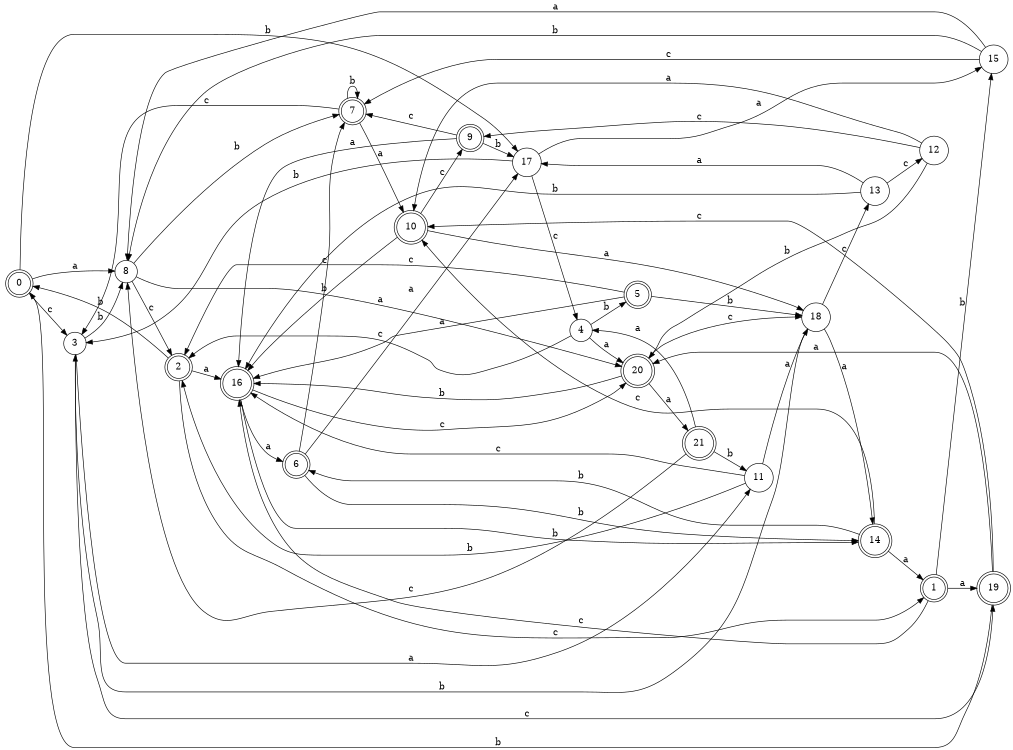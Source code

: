 digraph n18_3 {
__start0 [label="" shape="none"];

rankdir=LR;
size="8,5";

s0 [style="rounded,filled", color="black", fillcolor="white" shape="doublecircle", label="0"];
s1 [style="rounded,filled", color="black", fillcolor="white" shape="doublecircle", label="1"];
s2 [style="rounded,filled", color="black", fillcolor="white" shape="doublecircle", label="2"];
s3 [style="filled", color="black", fillcolor="white" shape="circle", label="3"];
s4 [style="filled", color="black", fillcolor="white" shape="circle", label="4"];
s5 [style="rounded,filled", color="black", fillcolor="white" shape="doublecircle", label="5"];
s6 [style="rounded,filled", color="black", fillcolor="white" shape="doublecircle", label="6"];
s7 [style="rounded,filled", color="black", fillcolor="white" shape="doublecircle", label="7"];
s8 [style="filled", color="black", fillcolor="white" shape="circle", label="8"];
s9 [style="rounded,filled", color="black", fillcolor="white" shape="doublecircle", label="9"];
s10 [style="rounded,filled", color="black", fillcolor="white" shape="doublecircle", label="10"];
s11 [style="filled", color="black", fillcolor="white" shape="circle", label="11"];
s12 [style="filled", color="black", fillcolor="white" shape="circle", label="12"];
s13 [style="filled", color="black", fillcolor="white" shape="circle", label="13"];
s14 [style="rounded,filled", color="black", fillcolor="white" shape="doublecircle", label="14"];
s15 [style="filled", color="black", fillcolor="white" shape="circle", label="15"];
s16 [style="rounded,filled", color="black", fillcolor="white" shape="doublecircle", label="16"];
s17 [style="filled", color="black", fillcolor="white" shape="circle", label="17"];
s18 [style="filled", color="black", fillcolor="white" shape="circle", label="18"];
s19 [style="rounded,filled", color="black", fillcolor="white" shape="doublecircle", label="19"];
s20 [style="rounded,filled", color="black", fillcolor="white" shape="doublecircle", label="20"];
s21 [style="rounded,filled", color="black", fillcolor="white" shape="doublecircle", label="21"];
s0 -> s8 [label="a"];
s0 -> s17 [label="b"];
s0 -> s3 [label="c"];
s1 -> s19 [label="a"];
s1 -> s15 [label="b"];
s1 -> s16 [label="c"];
s2 -> s16 [label="a"];
s2 -> s0 [label="b"];
s2 -> s1 [label="c"];
s3 -> s11 [label="a"];
s3 -> s8 [label="b"];
s3 -> s19 [label="c"];
s4 -> s20 [label="a"];
s4 -> s5 [label="b"];
s4 -> s2 [label="c"];
s5 -> s16 [label="a"];
s5 -> s18 [label="b"];
s5 -> s2 [label="c"];
s6 -> s17 [label="a"];
s6 -> s14 [label="b"];
s6 -> s7 [label="c"];
s7 -> s10 [label="a"];
s7 -> s7 [label="b"];
s7 -> s3 [label="c"];
s8 -> s20 [label="a"];
s8 -> s7 [label="b"];
s8 -> s2 [label="c"];
s9 -> s16 [label="a"];
s9 -> s17 [label="b"];
s9 -> s7 [label="c"];
s10 -> s18 [label="a"];
s10 -> s16 [label="b"];
s10 -> s9 [label="c"];
s11 -> s18 [label="a"];
s11 -> s2 [label="b"];
s11 -> s16 [label="c"];
s12 -> s10 [label="a"];
s12 -> s20 [label="b"];
s12 -> s9 [label="c"];
s13 -> s17 [label="a"];
s13 -> s16 [label="b"];
s13 -> s12 [label="c"];
s14 -> s1 [label="a"];
s14 -> s6 [label="b"];
s14 -> s10 [label="c"];
s15 -> s8 [label="a"];
s15 -> s8 [label="b"];
s15 -> s7 [label="c"];
s16 -> s6 [label="a"];
s16 -> s14 [label="b"];
s16 -> s20 [label="c"];
s17 -> s15 [label="a"];
s17 -> s3 [label="b"];
s17 -> s4 [label="c"];
s18 -> s14 [label="a"];
s18 -> s3 [label="b"];
s18 -> s13 [label="c"];
s19 -> s20 [label="a"];
s19 -> s0 [label="b"];
s19 -> s10 [label="c"];
s20 -> s21 [label="a"];
s20 -> s16 [label="b"];
s20 -> s18 [label="c"];
s21 -> s4 [label="a"];
s21 -> s11 [label="b"];
s21 -> s8 [label="c"];

}